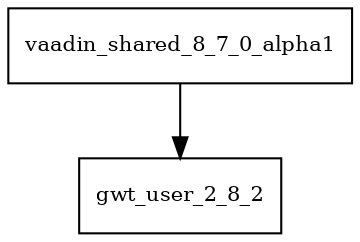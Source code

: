 digraph vaadin_shared_8_7_0_alpha1_dependencies {
  node [shape = box, fontsize=10.0];
  vaadin_shared_8_7_0_alpha1 -> gwt_user_2_8_2;
}
